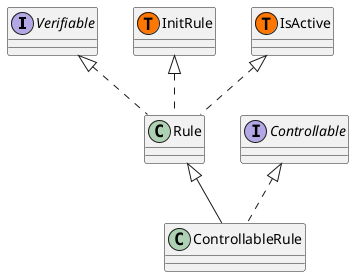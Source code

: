 @startuml Antispam Bee

!function trait($name)
!return "class " + $name + " << (T,#FF7700) >>"
!endfunction

interface Verifiable {}
interface Controllable {}

trait(InitRule) {}
trait(IsActive) {}

class ControllableRule extends Rule implements Controllable {}
class Rule implements Verifiable, InitRule, IsActive {}

@enduml